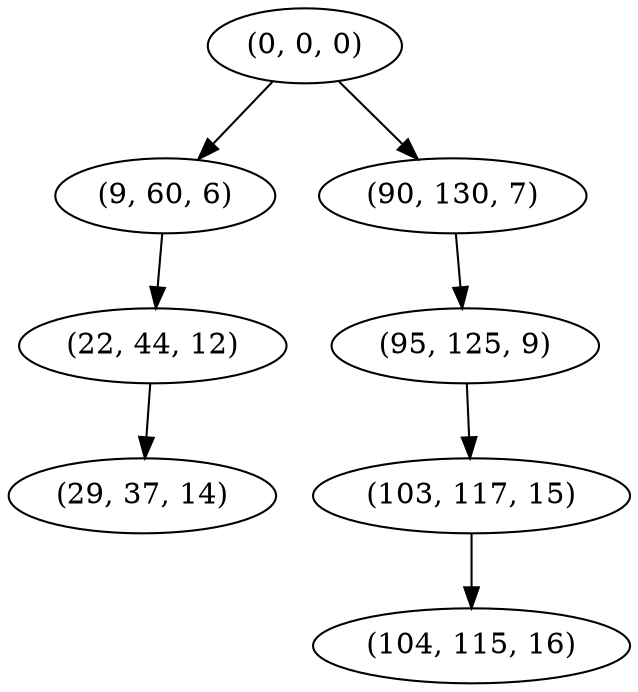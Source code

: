digraph tree {
    "(0, 0, 0)";
    "(9, 60, 6)";
    "(22, 44, 12)";
    "(29, 37, 14)";
    "(90, 130, 7)";
    "(95, 125, 9)";
    "(103, 117, 15)";
    "(104, 115, 16)";
    "(0, 0, 0)" -> "(9, 60, 6)";
    "(0, 0, 0)" -> "(90, 130, 7)";
    "(9, 60, 6)" -> "(22, 44, 12)";
    "(22, 44, 12)" -> "(29, 37, 14)";
    "(90, 130, 7)" -> "(95, 125, 9)";
    "(95, 125, 9)" -> "(103, 117, 15)";
    "(103, 117, 15)" -> "(104, 115, 16)";
}

